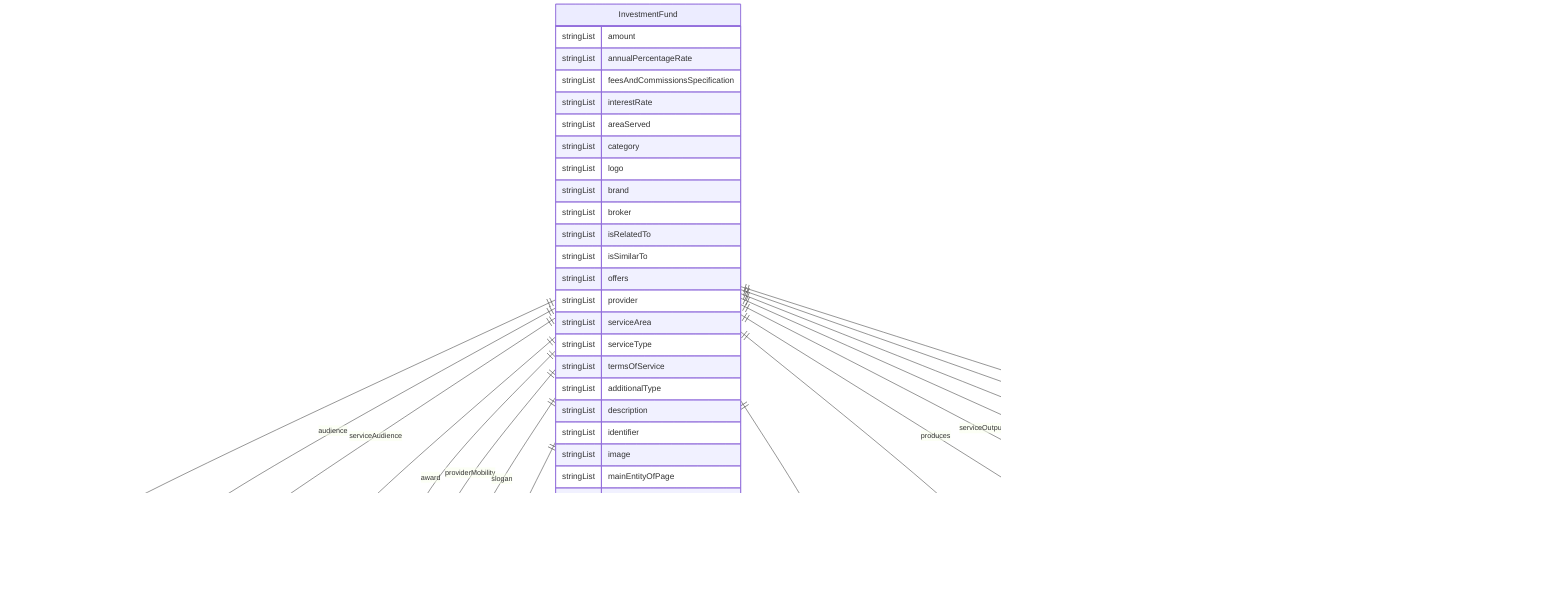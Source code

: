 erDiagram
InvestmentFund {
    stringList amount  
    stringList annualPercentageRate  
    stringList feesAndCommissionsSpecification  
    stringList interestRate  
    stringList areaServed  
    stringList category  
    stringList logo  
    stringList brand  
    stringList broker  
    stringList isRelatedTo  
    stringList isSimilarTo  
    stringList offers  
    stringList provider  
    stringList serviceArea  
    stringList serviceType  
    stringList termsOfService  
    stringList additionalType  
    stringList description  
    stringList identifier  
    stringList image  
    stringList mainEntityOfPage  
    stringList subjectOf  
}

InvestmentFund ||--}o AggregateRating : "aggregateRating"
InvestmentFund ||--}o Audience : "audience"
InvestmentFund ||--}o ServiceChannel : "availableChannel"
InvestmentFund ||--}o Text : "award"
InvestmentFund ||--}o Certification : "hasCertification"
InvestmentFund ||--}o OfferCatalog : "hasOfferCatalog"
InvestmentFund ||--}o OpeningHoursSpecification : "hoursAvailable"
InvestmentFund ||--}o Thing : "produces"
InvestmentFund ||--}o Text : "providerMobility"
InvestmentFund ||--}o Review : "review"
InvestmentFund ||--}o Audience : "serviceAudience"
InvestmentFund ||--}o Thing : "serviceOutput"
InvestmentFund ||--}o Text : "slogan"
InvestmentFund ||--}o Text : "alternateName"
InvestmentFund ||--}o Text : "disambiguatingDescription"
InvestmentFund ||--}o Text : "name"
InvestmentFund ||--}o URL : "sameAs"
InvestmentFund ||--}o Action : "potentialAction"
InvestmentFund ||--}o URL : "url"
